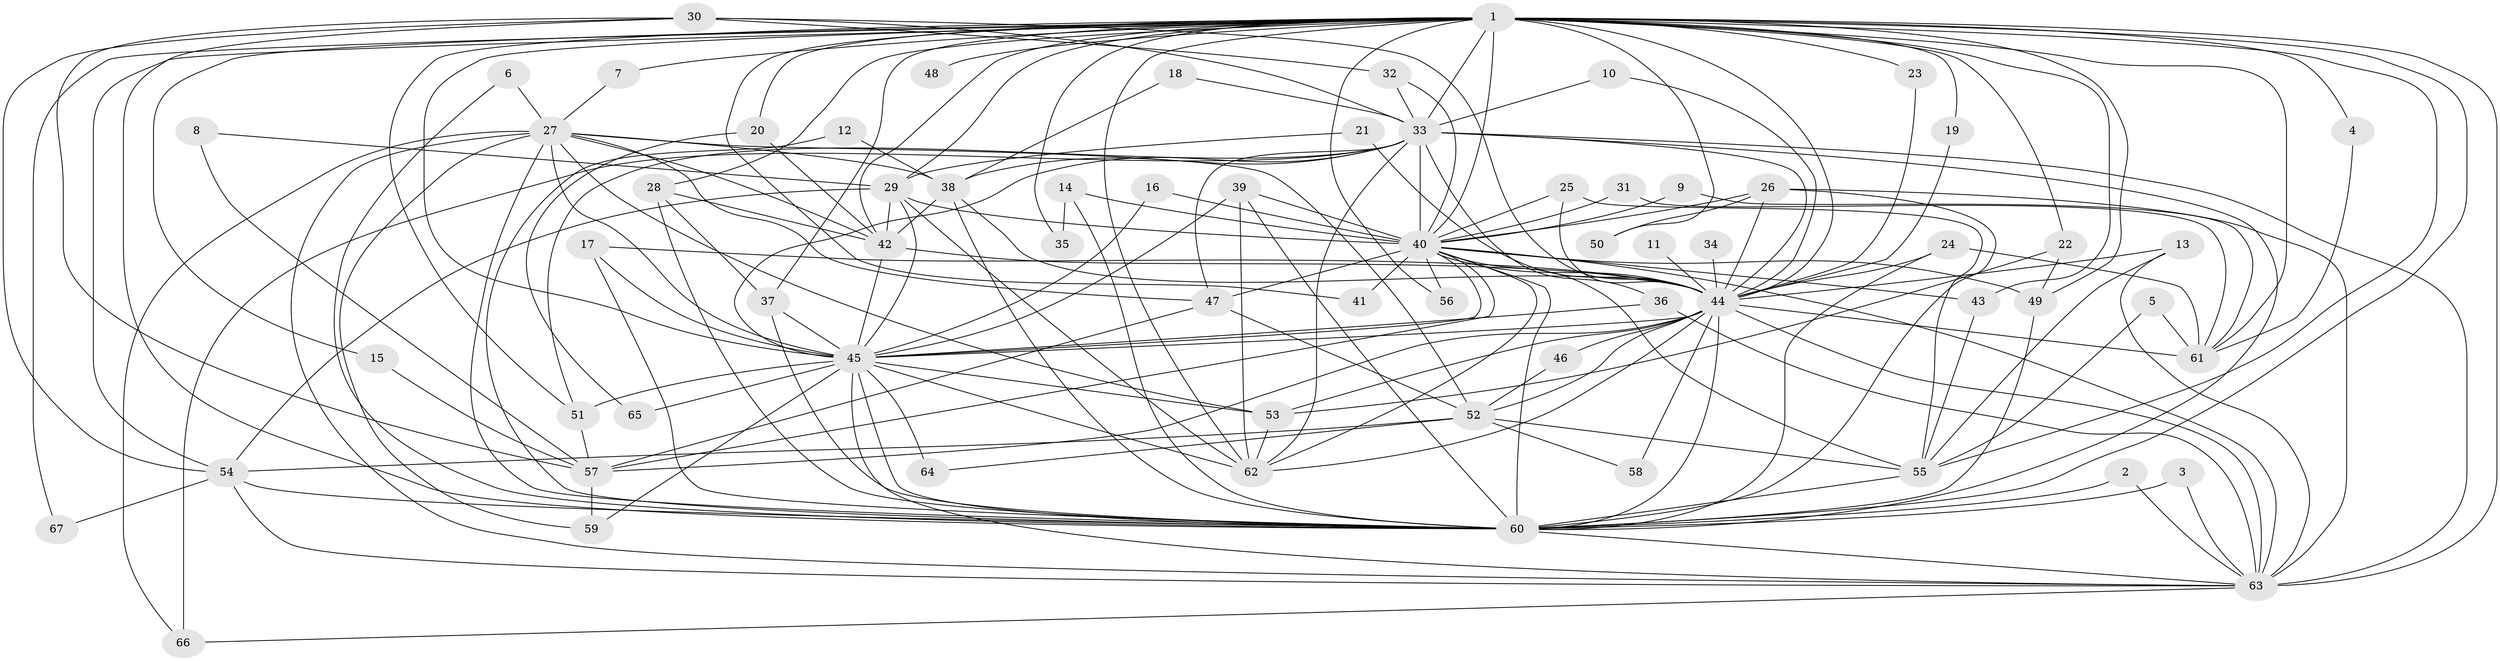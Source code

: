// original degree distribution, {11: 0.007462686567164179, 31: 0.007462686567164179, 27: 0.007462686567164179, 39: 0.007462686567164179, 20: 0.014925373134328358, 23: 0.007462686567164179, 17: 0.007462686567164179, 15: 0.007462686567164179, 19: 0.007462686567164179, 3: 0.12686567164179105, 2: 0.5522388059701493, 7: 0.04477611940298507, 5: 0.05223880597014925, 4: 0.13432835820895522, 8: 0.014925373134328358}
// Generated by graph-tools (version 1.1) at 2025/49/03/09/25 03:49:31]
// undirected, 67 vertices, 183 edges
graph export_dot {
graph [start="1"]
  node [color=gray90,style=filled];
  1;
  2;
  3;
  4;
  5;
  6;
  7;
  8;
  9;
  10;
  11;
  12;
  13;
  14;
  15;
  16;
  17;
  18;
  19;
  20;
  21;
  22;
  23;
  24;
  25;
  26;
  27;
  28;
  29;
  30;
  31;
  32;
  33;
  34;
  35;
  36;
  37;
  38;
  39;
  40;
  41;
  42;
  43;
  44;
  45;
  46;
  47;
  48;
  49;
  50;
  51;
  52;
  53;
  54;
  55;
  56;
  57;
  58;
  59;
  60;
  61;
  62;
  63;
  64;
  65;
  66;
  67;
  1 -- 4 [weight=1.0];
  1 -- 7 [weight=1.0];
  1 -- 15 [weight=1.0];
  1 -- 19 [weight=1.0];
  1 -- 20 [weight=2.0];
  1 -- 22 [weight=1.0];
  1 -- 23 [weight=1.0];
  1 -- 28 [weight=1.0];
  1 -- 29 [weight=1.0];
  1 -- 33 [weight=4.0];
  1 -- 35 [weight=1.0];
  1 -- 37 [weight=1.0];
  1 -- 40 [weight=5.0];
  1 -- 41 [weight=1.0];
  1 -- 42 [weight=1.0];
  1 -- 43 [weight=2.0];
  1 -- 44 [weight=4.0];
  1 -- 45 [weight=4.0];
  1 -- 48 [weight=2.0];
  1 -- 49 [weight=1.0];
  1 -- 50 [weight=1.0];
  1 -- 51 [weight=2.0];
  1 -- 54 [weight=1.0];
  1 -- 55 [weight=1.0];
  1 -- 56 [weight=1.0];
  1 -- 60 [weight=4.0];
  1 -- 61 [weight=1.0];
  1 -- 62 [weight=1.0];
  1 -- 63 [weight=4.0];
  1 -- 67 [weight=1.0];
  2 -- 60 [weight=1.0];
  2 -- 63 [weight=1.0];
  3 -- 60 [weight=1.0];
  3 -- 63 [weight=1.0];
  4 -- 61 [weight=1.0];
  5 -- 55 [weight=1.0];
  5 -- 61 [weight=1.0];
  6 -- 27 [weight=1.0];
  6 -- 60 [weight=1.0];
  7 -- 27 [weight=1.0];
  8 -- 29 [weight=1.0];
  8 -- 57 [weight=1.0];
  9 -- 40 [weight=1.0];
  9 -- 61 [weight=1.0];
  10 -- 33 [weight=1.0];
  10 -- 44 [weight=1.0];
  11 -- 44 [weight=1.0];
  12 -- 38 [weight=1.0];
  12 -- 60 [weight=1.0];
  13 -- 44 [weight=1.0];
  13 -- 55 [weight=1.0];
  13 -- 63 [weight=1.0];
  14 -- 35 [weight=1.0];
  14 -- 40 [weight=1.0];
  14 -- 60 [weight=1.0];
  15 -- 57 [weight=1.0];
  16 -- 40 [weight=1.0];
  16 -- 45 [weight=1.0];
  17 -- 44 [weight=1.0];
  17 -- 45 [weight=1.0];
  17 -- 60 [weight=1.0];
  18 -- 33 [weight=1.0];
  18 -- 38 [weight=1.0];
  19 -- 44 [weight=1.0];
  20 -- 42 [weight=1.0];
  20 -- 65 [weight=1.0];
  21 -- 29 [weight=1.0];
  21 -- 44 [weight=1.0];
  22 -- 49 [weight=2.0];
  22 -- 53 [weight=1.0];
  23 -- 44 [weight=1.0];
  24 -- 44 [weight=1.0];
  24 -- 60 [weight=1.0];
  24 -- 61 [weight=1.0];
  25 -- 40 [weight=1.0];
  25 -- 44 [weight=1.0];
  25 -- 55 [weight=1.0];
  26 -- 40 [weight=1.0];
  26 -- 44 [weight=2.0];
  26 -- 50 [weight=1.0];
  26 -- 60 [weight=1.0];
  26 -- 63 [weight=1.0];
  27 -- 38 [weight=1.0];
  27 -- 42 [weight=1.0];
  27 -- 45 [weight=1.0];
  27 -- 47 [weight=1.0];
  27 -- 52 [weight=1.0];
  27 -- 53 [weight=1.0];
  27 -- 59 [weight=1.0];
  27 -- 60 [weight=2.0];
  27 -- 63 [weight=1.0];
  27 -- 66 [weight=1.0];
  28 -- 37 [weight=1.0];
  28 -- 42 [weight=1.0];
  28 -- 60 [weight=1.0];
  29 -- 40 [weight=1.0];
  29 -- 42 [weight=1.0];
  29 -- 45 [weight=1.0];
  29 -- 54 [weight=1.0];
  29 -- 62 [weight=1.0];
  30 -- 32 [weight=1.0];
  30 -- 33 [weight=1.0];
  30 -- 44 [weight=1.0];
  30 -- 54 [weight=1.0];
  30 -- 57 [weight=1.0];
  30 -- 60 [weight=1.0];
  31 -- 40 [weight=1.0];
  31 -- 61 [weight=1.0];
  32 -- 33 [weight=1.0];
  32 -- 40 [weight=1.0];
  33 -- 36 [weight=1.0];
  33 -- 38 [weight=1.0];
  33 -- 40 [weight=1.0];
  33 -- 44 [weight=1.0];
  33 -- 45 [weight=1.0];
  33 -- 47 [weight=1.0];
  33 -- 51 [weight=1.0];
  33 -- 60 [weight=1.0];
  33 -- 62 [weight=1.0];
  33 -- 63 [weight=1.0];
  33 -- 66 [weight=2.0];
  34 -- 44 [weight=1.0];
  36 -- 45 [weight=1.0];
  36 -- 63 [weight=1.0];
  37 -- 45 [weight=1.0];
  37 -- 60 [weight=1.0];
  38 -- 42 [weight=1.0];
  38 -- 44 [weight=2.0];
  38 -- 60 [weight=1.0];
  39 -- 40 [weight=1.0];
  39 -- 45 [weight=1.0];
  39 -- 60 [weight=1.0];
  39 -- 62 [weight=1.0];
  40 -- 41 [weight=1.0];
  40 -- 43 [weight=1.0];
  40 -- 44 [weight=1.0];
  40 -- 45 [weight=1.0];
  40 -- 47 [weight=1.0];
  40 -- 49 [weight=1.0];
  40 -- 55 [weight=1.0];
  40 -- 56 [weight=1.0];
  40 -- 57 [weight=1.0];
  40 -- 60 [weight=1.0];
  40 -- 62 [weight=1.0];
  40 -- 63 [weight=1.0];
  42 -- 44 [weight=1.0];
  42 -- 45 [weight=1.0];
  43 -- 55 [weight=1.0];
  44 -- 45 [weight=1.0];
  44 -- 46 [weight=1.0];
  44 -- 52 [weight=3.0];
  44 -- 53 [weight=1.0];
  44 -- 57 [weight=2.0];
  44 -- 58 [weight=1.0];
  44 -- 60 [weight=1.0];
  44 -- 61 [weight=2.0];
  44 -- 62 [weight=1.0];
  44 -- 63 [weight=1.0];
  45 -- 51 [weight=1.0];
  45 -- 53 [weight=1.0];
  45 -- 59 [weight=1.0];
  45 -- 60 [weight=1.0];
  45 -- 62 [weight=1.0];
  45 -- 63 [weight=1.0];
  45 -- 64 [weight=1.0];
  45 -- 65 [weight=1.0];
  46 -- 52 [weight=1.0];
  47 -- 52 [weight=1.0];
  47 -- 57 [weight=1.0];
  49 -- 60 [weight=2.0];
  51 -- 57 [weight=1.0];
  52 -- 54 [weight=1.0];
  52 -- 55 [weight=1.0];
  52 -- 58 [weight=1.0];
  52 -- 64 [weight=1.0];
  53 -- 62 [weight=1.0];
  54 -- 60 [weight=2.0];
  54 -- 63 [weight=1.0];
  54 -- 67 [weight=1.0];
  55 -- 60 [weight=1.0];
  57 -- 59 [weight=1.0];
  60 -- 63 [weight=1.0];
  63 -- 66 [weight=1.0];
}
